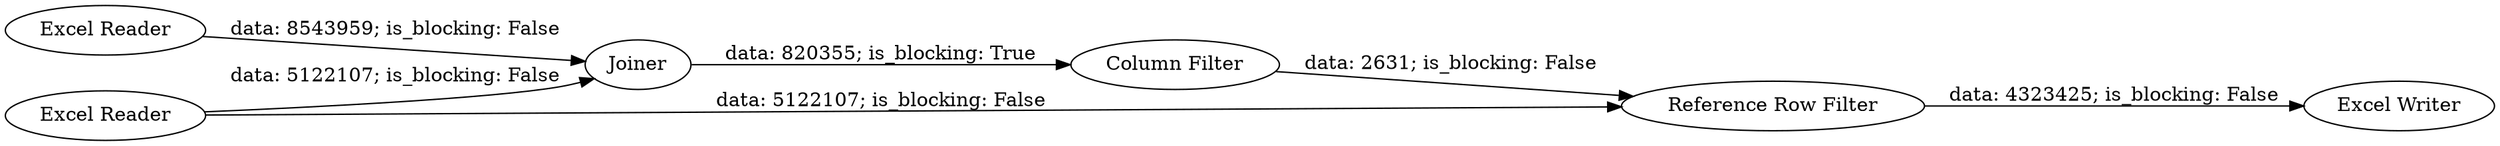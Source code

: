 digraph {
	"-3323562683829504820_20" [label="Excel Reader"]
	"-3323562683829504820_21" [label=Joiner]
	"-3323562683829504820_45" [label="Reference Row Filter"]
	"-3323562683829504820_36" [label="Column Filter"]
	"-3323562683829504820_19" [label="Excel Reader"]
	"-3323562683829504820_34" [label="Excel Writer"]
	"-3323562683829504820_19" -> "-3323562683829504820_45" [label="data: 5122107; is_blocking: False"]
	"-3323562683829504820_36" -> "-3323562683829504820_45" [label="data: 2631; is_blocking: False"]
	"-3323562683829504820_45" -> "-3323562683829504820_34" [label="data: 4323425; is_blocking: False"]
	"-3323562683829504820_19" -> "-3323562683829504820_21" [label="data: 5122107; is_blocking: False"]
	"-3323562683829504820_21" -> "-3323562683829504820_36" [label="data: 820355; is_blocking: True"]
	"-3323562683829504820_20" -> "-3323562683829504820_21" [label="data: 8543959; is_blocking: False"]
	rankdir=LR
}
